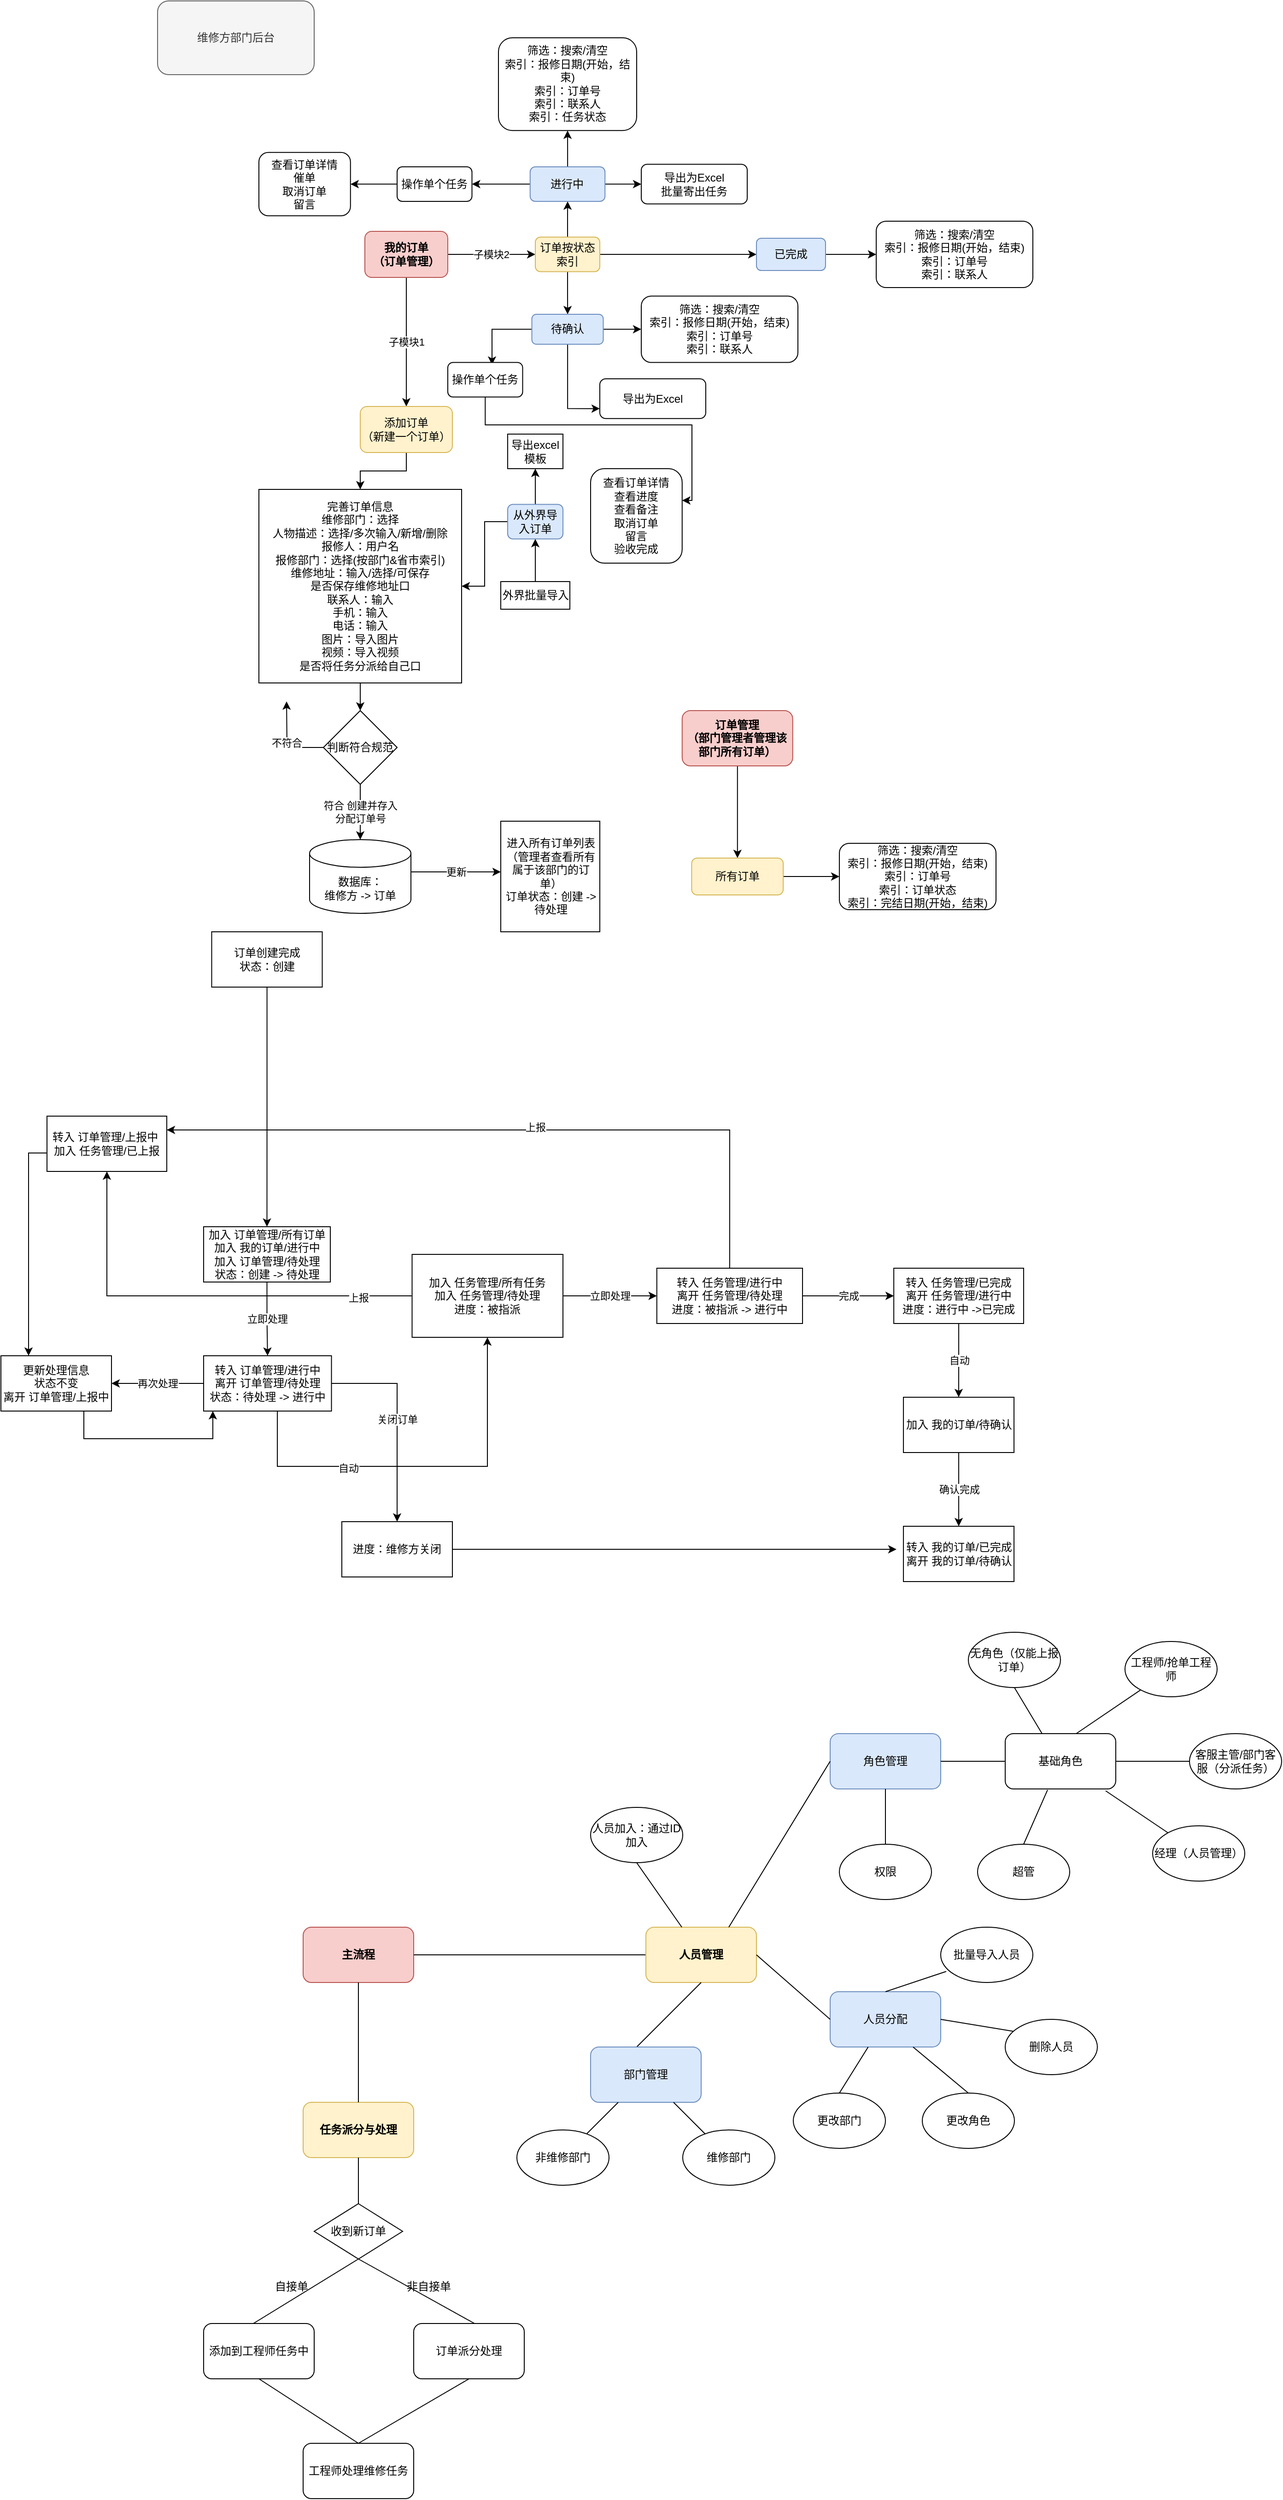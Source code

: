 <mxfile version="16.6.6" type="github">
  <diagram id="54ObcX62j0Vojws78k3j" name="第 1 页">
    <mxGraphModel dx="1673" dy="5573" grid="1" gridSize="10" guides="1" tooltips="1" connect="1" arrows="1" fold="1" page="1" pageScale="1" pageWidth="3300" pageHeight="4681" math="0" shadow="0">
      <root>
        <mxCell id="0" />
        <mxCell id="1" parent="0" />
        <mxCell id="uYWSh7QsJIrCf8qAet62-1" value="子模块1" style="edgeStyle=orthogonalEdgeStyle;rounded=0;orthogonalLoop=1;jettySize=auto;html=1;" edge="1" parent="1" source="uYWSh7QsJIrCf8qAet62-3" target="uYWSh7QsJIrCf8qAet62-5">
          <mxGeometry relative="1" as="geometry" />
        </mxCell>
        <mxCell id="uYWSh7QsJIrCf8qAet62-2" value="子模块2" style="edgeStyle=orthogonalEdgeStyle;rounded=0;orthogonalLoop=1;jettySize=auto;html=1;" edge="1" parent="1" source="uYWSh7QsJIrCf8qAet62-3" target="uYWSh7QsJIrCf8qAet62-26">
          <mxGeometry relative="1" as="geometry" />
        </mxCell>
        <mxCell id="uYWSh7QsJIrCf8qAet62-3" value="&lt;b&gt;我的订单&lt;br&gt;（订单管理）&lt;/b&gt;" style="rounded=1;whiteSpace=wrap;html=1;fillColor=#f8cecc;strokeColor=#b85450;" vertex="1" parent="1">
          <mxGeometry x="925" y="80" width="90" height="50" as="geometry" />
        </mxCell>
        <mxCell id="uYWSh7QsJIrCf8qAet62-4" value="" style="edgeStyle=orthogonalEdgeStyle;rounded=0;orthogonalLoop=1;jettySize=auto;html=1;" edge="1" parent="1" source="uYWSh7QsJIrCf8qAet62-5" target="uYWSh7QsJIrCf8qAet62-7">
          <mxGeometry relative="1" as="geometry" />
        </mxCell>
        <mxCell id="uYWSh7QsJIrCf8qAet62-5" value="添加订单&lt;br&gt;（新建一个订单）" style="rounded=1;whiteSpace=wrap;html=1;fillColor=#fff2cc;strokeColor=#d6b656;" vertex="1" parent="1">
          <mxGeometry x="920" y="270" width="100" height="50" as="geometry" />
        </mxCell>
        <mxCell id="uYWSh7QsJIrCf8qAet62-6" value="" style="edgeStyle=orthogonalEdgeStyle;rounded=0;orthogonalLoop=1;jettySize=auto;html=1;" edge="1" parent="1" source="uYWSh7QsJIrCf8qAet62-7" target="uYWSh7QsJIrCf8qAet62-18">
          <mxGeometry relative="1" as="geometry" />
        </mxCell>
        <mxCell id="uYWSh7QsJIrCf8qAet62-7" value="完善订单信息&lt;br&gt;维修部门：选择&lt;br&gt;人物描述：选择/多次输入/新增/删除&lt;br&gt;报修人：用户名&lt;br&gt;报修部门：选择(按部门&amp;amp;省市索引)&lt;br&gt;维修地址：输入/选择/可保存&lt;br&gt;是否保存维修地址口&lt;br&gt;联系人：输入&lt;br&gt;手机：输入&lt;br&gt;电话：输入&lt;br&gt;图片：导入图片&lt;br&gt;视频：导入视频&lt;br&gt;是否将任务分派给自己口&lt;br&gt;" style="whiteSpace=wrap;html=1;rounded=0;" vertex="1" parent="1">
          <mxGeometry x="810" y="360" width="220" height="210" as="geometry" />
        </mxCell>
        <mxCell id="uYWSh7QsJIrCf8qAet62-8" style="edgeStyle=orthogonalEdgeStyle;rounded=0;orthogonalLoop=1;jettySize=auto;html=1;exitX=0;exitY=0.5;exitDx=0;exitDy=0;entryX=1;entryY=0.5;entryDx=0;entryDy=0;" edge="1" parent="1" source="uYWSh7QsJIrCf8qAet62-10" target="uYWSh7QsJIrCf8qAet62-7">
          <mxGeometry relative="1" as="geometry">
            <mxPoint x="1060" y="383" as="targetPoint" />
          </mxGeometry>
        </mxCell>
        <mxCell id="uYWSh7QsJIrCf8qAet62-9" value="" style="edgeStyle=orthogonalEdgeStyle;rounded=0;orthogonalLoop=1;jettySize=auto;html=1;" edge="1" parent="1" source="uYWSh7QsJIrCf8qAet62-10" target="uYWSh7QsJIrCf8qAet62-11">
          <mxGeometry relative="1" as="geometry" />
        </mxCell>
        <mxCell id="uYWSh7QsJIrCf8qAet62-10" value="从外界导入订单" style="rounded=1;whiteSpace=wrap;html=1;fillColor=#dae8fc;strokeColor=#6c8ebf;" vertex="1" parent="1">
          <mxGeometry x="1080" y="376.25" width="60" height="37.5" as="geometry" />
        </mxCell>
        <mxCell id="uYWSh7QsJIrCf8qAet62-11" value="导出excel模板" style="whiteSpace=wrap;html=1;rounded=0;" vertex="1" parent="1">
          <mxGeometry x="1080" y="300" width="60" height="37.5" as="geometry" />
        </mxCell>
        <mxCell id="uYWSh7QsJIrCf8qAet62-12" style="edgeStyle=orthogonalEdgeStyle;rounded=0;orthogonalLoop=1;jettySize=auto;html=1;entryX=0.5;entryY=1;entryDx=0;entryDy=0;" edge="1" parent="1" source="uYWSh7QsJIrCf8qAet62-13" target="uYWSh7QsJIrCf8qAet62-10">
          <mxGeometry relative="1" as="geometry" />
        </mxCell>
        <mxCell id="uYWSh7QsJIrCf8qAet62-13" value="外界批量导入" style="rounded=0;whiteSpace=wrap;html=1;" vertex="1" parent="1">
          <mxGeometry x="1072.5" y="460" width="75" height="30" as="geometry" />
        </mxCell>
        <mxCell id="uYWSh7QsJIrCf8qAet62-14" value="更新" style="edgeStyle=orthogonalEdgeStyle;rounded=0;orthogonalLoop=1;jettySize=auto;html=1;" edge="1" parent="1" source="uYWSh7QsJIrCf8qAet62-15" target="uYWSh7QsJIrCf8qAet62-20">
          <mxGeometry relative="1" as="geometry">
            <Array as="points">
              <mxPoint x="1000" y="775" />
              <mxPoint x="1000" y="775" />
            </Array>
          </mxGeometry>
        </mxCell>
        <mxCell id="uYWSh7QsJIrCf8qAet62-15" value="数据库：&lt;br&gt;维修方 -&amp;gt; 订单&lt;br&gt;" style="shape=cylinder3;whiteSpace=wrap;html=1;boundedLbl=1;backgroundOutline=1;size=15;rounded=0;" vertex="1" parent="1">
          <mxGeometry x="865" y="740" width="110" height="80" as="geometry" />
        </mxCell>
        <mxCell id="uYWSh7QsJIrCf8qAet62-16" value="不符合" style="edgeStyle=orthogonalEdgeStyle;rounded=0;orthogonalLoop=1;jettySize=auto;html=1;" edge="1" parent="1" source="uYWSh7QsJIrCf8qAet62-18">
          <mxGeometry relative="1" as="geometry">
            <mxPoint x="840" y="590" as="targetPoint" />
          </mxGeometry>
        </mxCell>
        <mxCell id="uYWSh7QsJIrCf8qAet62-17" value="符合 创建并存入&lt;br&gt;分配订单号" style="edgeStyle=orthogonalEdgeStyle;rounded=0;orthogonalLoop=1;jettySize=auto;html=1;" edge="1" parent="1" source="uYWSh7QsJIrCf8qAet62-18" target="uYWSh7QsJIrCf8qAet62-15">
          <mxGeometry relative="1" as="geometry" />
        </mxCell>
        <mxCell id="uYWSh7QsJIrCf8qAet62-18" value="判断符合规范" style="rhombus;whiteSpace=wrap;html=1;rounded=0;" vertex="1" parent="1">
          <mxGeometry x="880" y="600" width="80" height="80" as="geometry" />
        </mxCell>
        <mxCell id="uYWSh7QsJIrCf8qAet62-19" value="维修方部门后台" style="rounded=1;whiteSpace=wrap;html=1;fillColor=#f5f5f5;fontColor=#333333;strokeColor=#666666;" vertex="1" parent="1">
          <mxGeometry x="700" y="-170" width="170" height="80" as="geometry" />
        </mxCell>
        <mxCell id="uYWSh7QsJIrCf8qAet62-20" value="进入所有订单列表&lt;br&gt;（管理者查看所有属于该部门的订单）&lt;br&gt;订单状态：创建 -&amp;gt; 待处理" style="rounded=0;whiteSpace=wrap;html=1;" vertex="1" parent="1">
          <mxGeometry x="1072.5" y="720" width="107.5" height="120" as="geometry" />
        </mxCell>
        <mxCell id="uYWSh7QsJIrCf8qAet62-21" value="" style="edgeStyle=orthogonalEdgeStyle;rounded=0;orthogonalLoop=1;jettySize=auto;html=1;" edge="1" parent="1" source="uYWSh7QsJIrCf8qAet62-22" target="uYWSh7QsJIrCf8qAet62-50">
          <mxGeometry relative="1" as="geometry" />
        </mxCell>
        <mxCell id="uYWSh7QsJIrCf8qAet62-22" value="&lt;b&gt;订单管理&lt;br&gt;（部门管理者管理该部门所有订单）&lt;/b&gt;" style="rounded=1;whiteSpace=wrap;html=1;fillColor=#f8cecc;strokeColor=#b85450;" vertex="1" parent="1">
          <mxGeometry x="1269.38" y="600" width="120" height="60" as="geometry" />
        </mxCell>
        <mxCell id="uYWSh7QsJIrCf8qAet62-23" value="" style="edgeStyle=orthogonalEdgeStyle;rounded=0;orthogonalLoop=1;jettySize=auto;html=1;" edge="1" parent="1" source="uYWSh7QsJIrCf8qAet62-26" target="uYWSh7QsJIrCf8qAet62-28">
          <mxGeometry relative="1" as="geometry" />
        </mxCell>
        <mxCell id="uYWSh7QsJIrCf8qAet62-24" value="" style="edgeStyle=orthogonalEdgeStyle;rounded=0;orthogonalLoop=1;jettySize=auto;html=1;" edge="1" parent="1" source="uYWSh7QsJIrCf8qAet62-26" target="uYWSh7QsJIrCf8qAet62-32">
          <mxGeometry relative="1" as="geometry" />
        </mxCell>
        <mxCell id="uYWSh7QsJIrCf8qAet62-25" value="" style="edgeStyle=orthogonalEdgeStyle;rounded=0;orthogonalLoop=1;jettySize=auto;html=1;" edge="1" parent="1" source="uYWSh7QsJIrCf8qAet62-26" target="uYWSh7QsJIrCf8qAet62-36">
          <mxGeometry relative="1" as="geometry" />
        </mxCell>
        <mxCell id="uYWSh7QsJIrCf8qAet62-26" value="订单按状态&lt;br&gt;索引" style="whiteSpace=wrap;html=1;rounded=1;fillColor=#fff2cc;strokeColor=#d6b656;" vertex="1" parent="1">
          <mxGeometry x="1110" y="86.25" width="70" height="37.5" as="geometry" />
        </mxCell>
        <mxCell id="uYWSh7QsJIrCf8qAet62-27" value="" style="edgeStyle=orthogonalEdgeStyle;rounded=0;orthogonalLoop=1;jettySize=auto;html=1;" edge="1" parent="1" source="uYWSh7QsJIrCf8qAet62-28" target="uYWSh7QsJIrCf8qAet62-47">
          <mxGeometry relative="1" as="geometry" />
        </mxCell>
        <mxCell id="uYWSh7QsJIrCf8qAet62-28" value="已完成" style="whiteSpace=wrap;html=1;rounded=1;fillColor=#dae8fc;strokeColor=#6c8ebf;" vertex="1" parent="1">
          <mxGeometry x="1350" y="87.5" width="75" height="35" as="geometry" />
        </mxCell>
        <mxCell id="uYWSh7QsJIrCf8qAet62-29" value="" style="edgeStyle=orthogonalEdgeStyle;rounded=0;orthogonalLoop=1;jettySize=auto;html=1;" edge="1" parent="1" source="uYWSh7QsJIrCf8qAet62-32">
          <mxGeometry relative="1" as="geometry">
            <mxPoint x="1225" y="186.2" as="targetPoint" />
          </mxGeometry>
        </mxCell>
        <mxCell id="uYWSh7QsJIrCf8qAet62-30" style="edgeStyle=orthogonalEdgeStyle;rounded=0;orthogonalLoop=1;jettySize=auto;html=1;entryX=0;entryY=0.75;entryDx=0;entryDy=0;" edge="1" parent="1" source="uYWSh7QsJIrCf8qAet62-32" target="uYWSh7QsJIrCf8qAet62-43">
          <mxGeometry relative="1" as="geometry" />
        </mxCell>
        <mxCell id="uYWSh7QsJIrCf8qAet62-31" style="edgeStyle=orthogonalEdgeStyle;rounded=0;orthogonalLoop=1;jettySize=auto;html=1;entryX=0.591;entryY=0.067;entryDx=0;entryDy=0;entryPerimeter=0;" edge="1" parent="1" source="uYWSh7QsJIrCf8qAet62-32" target="uYWSh7QsJIrCf8qAet62-45">
          <mxGeometry relative="1" as="geometry" />
        </mxCell>
        <mxCell id="uYWSh7QsJIrCf8qAet62-32" value="待确认" style="whiteSpace=wrap;html=1;rounded=1;fillColor=#dae8fc;strokeColor=#6c8ebf;" vertex="1" parent="1">
          <mxGeometry x="1106.25" y="170" width="77.5" height="32.5" as="geometry" />
        </mxCell>
        <mxCell id="uYWSh7QsJIrCf8qAet62-33" value="" style="edgeStyle=orthogonalEdgeStyle;rounded=0;orthogonalLoop=1;jettySize=auto;html=1;" edge="1" parent="1" source="uYWSh7QsJIrCf8qAet62-36" target="uYWSh7QsJIrCf8qAet62-37">
          <mxGeometry relative="1" as="geometry" />
        </mxCell>
        <mxCell id="uYWSh7QsJIrCf8qAet62-34" value="" style="edgeStyle=orthogonalEdgeStyle;rounded=0;orthogonalLoop=1;jettySize=auto;html=1;" edge="1" parent="1" source="uYWSh7QsJIrCf8qAet62-36" target="uYWSh7QsJIrCf8qAet62-38">
          <mxGeometry relative="1" as="geometry" />
        </mxCell>
        <mxCell id="uYWSh7QsJIrCf8qAet62-35" value="" style="edgeStyle=orthogonalEdgeStyle;rounded=0;orthogonalLoop=1;jettySize=auto;html=1;" edge="1" parent="1" source="uYWSh7QsJIrCf8qAet62-36" target="uYWSh7QsJIrCf8qAet62-40">
          <mxGeometry relative="1" as="geometry" />
        </mxCell>
        <mxCell id="uYWSh7QsJIrCf8qAet62-36" value="进行中" style="whiteSpace=wrap;html=1;rounded=1;fillColor=#dae8fc;strokeColor=#6c8ebf;" vertex="1" parent="1">
          <mxGeometry x="1104.38" y="10" width="81.25" height="37.5" as="geometry" />
        </mxCell>
        <mxCell id="uYWSh7QsJIrCf8qAet62-37" value="筛选：搜索/清空&lt;br&gt;索引：报修日期(开始，结束)&lt;br&gt;索引：订单号&lt;br&gt;索引：联系人&lt;br&gt;索引：任务状态" style="whiteSpace=wrap;html=1;rounded=1;" vertex="1" parent="1">
          <mxGeometry x="1070" y="-130" width="150.01" height="100.63" as="geometry" />
        </mxCell>
        <mxCell id="uYWSh7QsJIrCf8qAet62-38" value="导出为Excel&lt;br&gt;批量寄出任务" style="whiteSpace=wrap;html=1;rounded=1;" vertex="1" parent="1">
          <mxGeometry x="1225" y="7.19" width="115" height="43.12" as="geometry" />
        </mxCell>
        <mxCell id="uYWSh7QsJIrCf8qAet62-39" value="" style="edgeStyle=orthogonalEdgeStyle;rounded=0;orthogonalLoop=1;jettySize=auto;html=1;" edge="1" parent="1" source="uYWSh7QsJIrCf8qAet62-40" target="uYWSh7QsJIrCf8qAet62-41">
          <mxGeometry relative="1" as="geometry" />
        </mxCell>
        <mxCell id="uYWSh7QsJIrCf8qAet62-40" value="操作单个任务" style="whiteSpace=wrap;html=1;rounded=1;" vertex="1" parent="1">
          <mxGeometry x="960" y="10" width="81.25" height="37.5" as="geometry" />
        </mxCell>
        <mxCell id="uYWSh7QsJIrCf8qAet62-41" value="查看订单详情&lt;br&gt;催单&lt;br&gt;取消订单&lt;br&gt;留言" style="whiteSpace=wrap;html=1;rounded=1;" vertex="1" parent="1">
          <mxGeometry x="810" y="-5.62" width="99.38" height="68.75" as="geometry" />
        </mxCell>
        <mxCell id="uYWSh7QsJIrCf8qAet62-42" value="筛选：搜索/清空&lt;br&gt;索引：报修日期(开始，结束)&lt;br&gt;索引：订单号&lt;br&gt;索引：联系人" style="whiteSpace=wrap;html=1;rounded=1;" vertex="1" parent="1">
          <mxGeometry x="1225" y="150.24" width="170.01" height="72.03" as="geometry" />
        </mxCell>
        <mxCell id="uYWSh7QsJIrCf8qAet62-43" value="导出为Excel&lt;br&gt;" style="whiteSpace=wrap;html=1;rounded=1;" vertex="1" parent="1">
          <mxGeometry x="1180" y="240" width="115" height="43.12" as="geometry" />
        </mxCell>
        <mxCell id="uYWSh7QsJIrCf8qAet62-44" value="" style="edgeStyle=orthogonalEdgeStyle;rounded=0;orthogonalLoop=1;jettySize=auto;html=1;" edge="1" parent="1" source="uYWSh7QsJIrCf8qAet62-45" target="uYWSh7QsJIrCf8qAet62-46">
          <mxGeometry relative="1" as="geometry">
            <Array as="points">
              <mxPoint x="1056" y="290" />
              <mxPoint x="1280" y="290" />
              <mxPoint x="1280" y="372" />
            </Array>
          </mxGeometry>
        </mxCell>
        <mxCell id="uYWSh7QsJIrCf8qAet62-45" value="操作单个任务" style="whiteSpace=wrap;html=1;rounded=1;" vertex="1" parent="1">
          <mxGeometry x="1015" y="222.27" width="81.25" height="37.5" as="geometry" />
        </mxCell>
        <mxCell id="uYWSh7QsJIrCf8qAet62-46" value="查看订单详情&lt;br&gt;查看进度&lt;br&gt;查看备注&lt;br&gt;取消订单&lt;br&gt;留言&lt;br&gt;验收完成" style="whiteSpace=wrap;html=1;rounded=1;" vertex="1" parent="1">
          <mxGeometry x="1170" y="337.5" width="99.38" height="102.5" as="geometry" />
        </mxCell>
        <mxCell id="uYWSh7QsJIrCf8qAet62-47" value="筛选：搜索/清空&lt;br&gt;索引：报修日期(开始，结束)&lt;br&gt;索引：订单号&lt;br&gt;索引：联系人" style="whiteSpace=wrap;html=1;rounded=1;" vertex="1" parent="1">
          <mxGeometry x="1480" y="68.98" width="170.01" height="72.03" as="geometry" />
        </mxCell>
        <mxCell id="uYWSh7QsJIrCf8qAet62-48" value="筛选：搜索/清空&lt;br&gt;索引：报修日期(开始，结束)&lt;br&gt;索引：订单号&lt;br&gt;索引：订单状态&lt;br&gt;索引：完结日期(开始，结束)" style="whiteSpace=wrap;html=1;rounded=1;" vertex="1" parent="1">
          <mxGeometry x="1440" y="743.99" width="170.01" height="72.03" as="geometry" />
        </mxCell>
        <mxCell id="uYWSh7QsJIrCf8qAet62-49" value="" style="edgeStyle=orthogonalEdgeStyle;rounded=0;orthogonalLoop=1;jettySize=auto;html=1;" edge="1" parent="1" source="uYWSh7QsJIrCf8qAet62-50" target="uYWSh7QsJIrCf8qAet62-48">
          <mxGeometry relative="1" as="geometry" />
        </mxCell>
        <mxCell id="uYWSh7QsJIrCf8qAet62-50" value="所有订单" style="whiteSpace=wrap;html=1;fillColor=#fff2cc;strokeColor=#d6b656;rounded=1;" vertex="1" parent="1">
          <mxGeometry x="1279.69" y="760" width="99.38" height="40" as="geometry" />
        </mxCell>
        <mxCell id="uYWSh7QsJIrCf8qAet62-51" value="" style="edgeStyle=orthogonalEdgeStyle;rounded=0;orthogonalLoop=1;jettySize=auto;html=1;" edge="1" parent="1" source="uYWSh7QsJIrCf8qAet62-52" target="uYWSh7QsJIrCf8qAet62-54">
          <mxGeometry relative="1" as="geometry" />
        </mxCell>
        <mxCell id="uYWSh7QsJIrCf8qAet62-52" value="订单创建完成&lt;br&gt;状态：创建" style="rounded=0;whiteSpace=wrap;html=1;" vertex="1" parent="1">
          <mxGeometry x="758.75" y="840" width="120" height="60" as="geometry" />
        </mxCell>
        <mxCell id="uYWSh7QsJIrCf8qAet62-53" value="立即处理" style="edgeStyle=orthogonalEdgeStyle;rounded=0;orthogonalLoop=1;jettySize=auto;html=1;" edge="1" parent="1" source="uYWSh7QsJIrCf8qAet62-54" target="uYWSh7QsJIrCf8qAet62-59">
          <mxGeometry relative="1" as="geometry" />
        </mxCell>
        <mxCell id="uYWSh7QsJIrCf8qAet62-54" value="加入 订单管理/所有订单&lt;br&gt;加入 我的订单/进行中&lt;br&gt;加入 订单管理/待处理&lt;br&gt;状态：创建 -&amp;gt; 待处理" style="whiteSpace=wrap;html=1;rounded=0;" vertex="1" parent="1">
          <mxGeometry x="750" y="1160" width="137.5" height="60" as="geometry" />
        </mxCell>
        <mxCell id="uYWSh7QsJIrCf8qAet62-55" value="再次处理" style="edgeStyle=orthogonalEdgeStyle;rounded=0;orthogonalLoop=1;jettySize=auto;html=1;" edge="1" parent="1" source="uYWSh7QsJIrCf8qAet62-59" target="uYWSh7QsJIrCf8qAet62-61">
          <mxGeometry relative="1" as="geometry" />
        </mxCell>
        <mxCell id="uYWSh7QsJIrCf8qAet62-56" value="关闭订单" style="edgeStyle=orthogonalEdgeStyle;rounded=0;orthogonalLoop=1;jettySize=auto;html=1;" edge="1" parent="1" source="uYWSh7QsJIrCf8qAet62-59" target="uYWSh7QsJIrCf8qAet62-63">
          <mxGeometry relative="1" as="geometry">
            <Array as="points">
              <mxPoint x="950" y="1330" />
              <mxPoint x="950" y="1330" />
            </Array>
          </mxGeometry>
        </mxCell>
        <mxCell id="uYWSh7QsJIrCf8qAet62-57" value="" style="edgeStyle=orthogonalEdgeStyle;rounded=0;orthogonalLoop=1;jettySize=auto;html=1;exitX=0.562;exitY=0.983;exitDx=0;exitDy=0;exitPerimeter=0;" edge="1" parent="1" source="uYWSh7QsJIrCf8qAet62-59" target="uYWSh7QsJIrCf8qAet62-67">
          <mxGeometry relative="1" as="geometry">
            <mxPoint x="830" y="1370" as="sourcePoint" />
            <Array as="points">
              <mxPoint x="830" y="1359" />
              <mxPoint x="830" y="1420" />
              <mxPoint x="1058" y="1420" />
            </Array>
          </mxGeometry>
        </mxCell>
        <mxCell id="uYWSh7QsJIrCf8qAet62-58" value="自动" style="edgeLabel;html=1;align=center;verticalAlign=middle;resizable=0;points=[];" vertex="1" connectable="0" parent="uYWSh7QsJIrCf8qAet62-57">
          <mxGeometry x="-0.35" y="-2" relative="1" as="geometry">
            <mxPoint as="offset" />
          </mxGeometry>
        </mxCell>
        <mxCell id="uYWSh7QsJIrCf8qAet62-59" value="转入 订单管理/进行中&lt;br&gt;离开 订单管理/待处理&lt;br&gt;状态：待处理 -&amp;gt; 进行中" style="whiteSpace=wrap;html=1;rounded=0;" vertex="1" parent="1">
          <mxGeometry x="750" y="1300" width="138.75" height="60" as="geometry" />
        </mxCell>
        <mxCell id="uYWSh7QsJIrCf8qAet62-60" style="edgeStyle=orthogonalEdgeStyle;rounded=0;orthogonalLoop=1;jettySize=auto;html=1;entryX=0.072;entryY=1;entryDx=0;entryDy=0;entryPerimeter=0;" edge="1" parent="1" source="uYWSh7QsJIrCf8qAet62-61" target="uYWSh7QsJIrCf8qAet62-59">
          <mxGeometry relative="1" as="geometry">
            <mxPoint x="760" y="1430" as="targetPoint" />
            <Array as="points">
              <mxPoint x="620" y="1390" />
              <mxPoint x="760" y="1390" />
            </Array>
          </mxGeometry>
        </mxCell>
        <mxCell id="uYWSh7QsJIrCf8qAet62-61" value="更新处理信息&lt;br&gt;状态不变&lt;br&gt;离开 订单管理/上报中" style="rounded=0;whiteSpace=wrap;html=1;" vertex="1" parent="1">
          <mxGeometry x="530" y="1300" width="120" height="60" as="geometry" />
        </mxCell>
        <mxCell id="uYWSh7QsJIrCf8qAet62-62" style="edgeStyle=orthogonalEdgeStyle;rounded=0;orthogonalLoop=1;jettySize=auto;html=1;entryX=-0.063;entryY=0.417;entryDx=0;entryDy=0;entryPerimeter=0;" edge="1" parent="1" source="uYWSh7QsJIrCf8qAet62-63" target="uYWSh7QsJIrCf8qAet62-78">
          <mxGeometry relative="1" as="geometry">
            <mxPoint x="1480" y="1510" as="targetPoint" />
          </mxGeometry>
        </mxCell>
        <mxCell id="uYWSh7QsJIrCf8qAet62-63" value="进度：维修方关闭" style="whiteSpace=wrap;html=1;rounded=0;" vertex="1" parent="1">
          <mxGeometry x="899.995" y="1480" width="120" height="60" as="geometry" />
        </mxCell>
        <mxCell id="uYWSh7QsJIrCf8qAet62-64" value="立即处理" style="edgeStyle=orthogonalEdgeStyle;rounded=0;orthogonalLoop=1;jettySize=auto;html=1;" edge="1" parent="1" source="uYWSh7QsJIrCf8qAet62-67" target="uYWSh7QsJIrCf8qAet62-71">
          <mxGeometry relative="1" as="geometry" />
        </mxCell>
        <mxCell id="uYWSh7QsJIrCf8qAet62-65" value="" style="edgeStyle=orthogonalEdgeStyle;rounded=0;orthogonalLoop=1;jettySize=auto;html=1;" edge="1" parent="1" source="uYWSh7QsJIrCf8qAet62-67" target="uYWSh7QsJIrCf8qAet62-75">
          <mxGeometry relative="1" as="geometry" />
        </mxCell>
        <mxCell id="uYWSh7QsJIrCf8qAet62-66" value="上报" style="edgeLabel;html=1;align=center;verticalAlign=middle;resizable=0;points=[];" vertex="1" connectable="0" parent="uYWSh7QsJIrCf8qAet62-65">
          <mxGeometry x="-0.747" y="2" relative="1" as="geometry">
            <mxPoint as="offset" />
          </mxGeometry>
        </mxCell>
        <mxCell id="uYWSh7QsJIrCf8qAet62-67" value="加入 任务管理/所有任务&lt;br&gt;加入 任务管理/待处理&lt;br&gt;进度：被指派" style="whiteSpace=wrap;html=1;rounded=0;" vertex="1" parent="1">
          <mxGeometry x="976.25" y="1190" width="163.75" height="90" as="geometry" />
        </mxCell>
        <mxCell id="uYWSh7QsJIrCf8qAet62-68" value="完成" style="edgeStyle=orthogonalEdgeStyle;rounded=0;orthogonalLoop=1;jettySize=auto;html=1;" edge="1" parent="1" source="uYWSh7QsJIrCf8qAet62-71" target="uYWSh7QsJIrCf8qAet62-73">
          <mxGeometry relative="1" as="geometry" />
        </mxCell>
        <mxCell id="uYWSh7QsJIrCf8qAet62-69" style="edgeStyle=orthogonalEdgeStyle;rounded=0;orthogonalLoop=1;jettySize=auto;html=1;entryX=1;entryY=0.25;entryDx=0;entryDy=0;" edge="1" parent="1" source="uYWSh7QsJIrCf8qAet62-71" target="uYWSh7QsJIrCf8qAet62-75">
          <mxGeometry relative="1" as="geometry">
            <mxPoint x="1320.945" y="900" as="targetPoint" />
            <Array as="points">
              <mxPoint x="1321" y="1055" />
            </Array>
          </mxGeometry>
        </mxCell>
        <mxCell id="uYWSh7QsJIrCf8qAet62-70" value="上报" style="edgeLabel;html=1;align=center;verticalAlign=middle;resizable=0;points=[];" vertex="1" connectable="0" parent="uYWSh7QsJIrCf8qAet62-69">
          <mxGeometry x="-0.051" y="-3" relative="1" as="geometry">
            <mxPoint as="offset" />
          </mxGeometry>
        </mxCell>
        <mxCell id="uYWSh7QsJIrCf8qAet62-71" value="转入 任务管理/进行中&lt;br&gt;离开 任务管理/待处理&lt;br&gt;进度：被指派 -&amp;gt; 进行中" style="whiteSpace=wrap;html=1;rounded=0;" vertex="1" parent="1">
          <mxGeometry x="1241.88" y="1205" width="158.13" height="60" as="geometry" />
        </mxCell>
        <mxCell id="uYWSh7QsJIrCf8qAet62-72" value="自动" style="edgeStyle=orthogonalEdgeStyle;rounded=0;orthogonalLoop=1;jettySize=auto;html=1;" edge="1" parent="1" source="uYWSh7QsJIrCf8qAet62-73" target="uYWSh7QsJIrCf8qAet62-77">
          <mxGeometry relative="1" as="geometry" />
        </mxCell>
        <mxCell id="uYWSh7QsJIrCf8qAet62-73" value="转入 任务管理/已完成&lt;br&gt;离开 任务管理/进行中&lt;br&gt;进度：进行中 -&amp;gt;已完成" style="whiteSpace=wrap;html=1;rounded=0;" vertex="1" parent="1">
          <mxGeometry x="1499.08" y="1205" width="140.92" height="60" as="geometry" />
        </mxCell>
        <mxCell id="uYWSh7QsJIrCf8qAet62-74" style="edgeStyle=orthogonalEdgeStyle;rounded=0;orthogonalLoop=1;jettySize=auto;html=1;entryX=0.25;entryY=0;entryDx=0;entryDy=0;" edge="1" parent="1" source="uYWSh7QsJIrCf8qAet62-75" target="uYWSh7QsJIrCf8qAet62-61">
          <mxGeometry relative="1" as="geometry">
            <mxPoint x="560" y="1280" as="targetPoint" />
            <Array as="points">
              <mxPoint x="560" y="1080" />
            </Array>
          </mxGeometry>
        </mxCell>
        <mxCell id="uYWSh7QsJIrCf8qAet62-75" value="转入 订单管理/上报中&amp;nbsp;&lt;br&gt;加入 任务管理/已上报" style="whiteSpace=wrap;html=1;rounded=0;" vertex="1" parent="1">
          <mxGeometry x="580" y="1040" width="130.01" height="60" as="geometry" />
        </mxCell>
        <mxCell id="uYWSh7QsJIrCf8qAet62-76" value="确认完成" style="edgeStyle=orthogonalEdgeStyle;rounded=0;orthogonalLoop=1;jettySize=auto;html=1;" edge="1" parent="1" source="uYWSh7QsJIrCf8qAet62-77" target="uYWSh7QsJIrCf8qAet62-78">
          <mxGeometry relative="1" as="geometry" />
        </mxCell>
        <mxCell id="uYWSh7QsJIrCf8qAet62-77" value="加入 我的订单/待确认" style="whiteSpace=wrap;html=1;rounded=0;" vertex="1" parent="1">
          <mxGeometry x="1509.54" y="1345" width="120" height="60" as="geometry" />
        </mxCell>
        <mxCell id="uYWSh7QsJIrCf8qAet62-78" value="转入 我的订单/已完成&lt;br&gt;离开 我的订单/待确认" style="whiteSpace=wrap;html=1;rounded=0;" vertex="1" parent="1">
          <mxGeometry x="1509.54" y="1485" width="120" height="60" as="geometry" />
        </mxCell>
        <mxCell id="uYWSh7QsJIrCf8qAet62-79" value="任务派分与处理" style="rounded=1;whiteSpace=wrap;html=1;fillColor=#fff2cc;strokeColor=#d6b656;fontStyle=1" vertex="1" parent="1">
          <mxGeometry x="858" y="2110" width="120" height="60" as="geometry" />
        </mxCell>
        <mxCell id="uYWSh7QsJIrCf8qAet62-80" value="" style="endArrow=none;html=1;rounded=0;entryX=0.5;entryY=1;entryDx=0;entryDy=0;" edge="1" parent="1" target="uYWSh7QsJIrCf8qAet62-79">
          <mxGeometry width="50" height="50" relative="1" as="geometry">
            <mxPoint x="918" y="2230" as="sourcePoint" />
            <mxPoint x="943" y="2180" as="targetPoint" />
          </mxGeometry>
        </mxCell>
        <mxCell id="uYWSh7QsJIrCf8qAet62-81" value="收到新订单" style="rhombus;whiteSpace=wrap;html=1;" vertex="1" parent="1">
          <mxGeometry x="870" y="2220" width="96" height="60" as="geometry" />
        </mxCell>
        <mxCell id="uYWSh7QsJIrCf8qAet62-82" value="" style="endArrow=none;html=1;rounded=0;" edge="1" parent="1">
          <mxGeometry width="50" height="50" relative="1" as="geometry">
            <mxPoint x="804.0" y="2350" as="sourcePoint" />
            <mxPoint x="918" y="2280" as="targetPoint" />
          </mxGeometry>
        </mxCell>
        <mxCell id="uYWSh7QsJIrCf8qAet62-83" value="自接单" style="text;html=1;resizable=0;autosize=1;align=center;verticalAlign=middle;points=[];fillColor=none;strokeColor=none;rounded=0;" vertex="1" parent="1">
          <mxGeometry x="820" y="2300" width="50" height="20" as="geometry" />
        </mxCell>
        <mxCell id="uYWSh7QsJIrCf8qAet62-84" value="" style="endArrow=none;html=1;rounded=0;" edge="1" parent="1">
          <mxGeometry width="50" height="50" relative="1" as="geometry">
            <mxPoint x="1044.0" y="2350" as="sourcePoint" />
            <mxPoint x="918" y="2280" as="targetPoint" />
          </mxGeometry>
        </mxCell>
        <mxCell id="uYWSh7QsJIrCf8qAet62-85" value="非自接单" style="text;html=1;resizable=0;autosize=1;align=center;verticalAlign=middle;points=[];fillColor=none;strokeColor=none;rounded=0;" vertex="1" parent="1">
          <mxGeometry x="964" y="2300" width="60" height="20" as="geometry" />
        </mxCell>
        <mxCell id="uYWSh7QsJIrCf8qAet62-86" value="订单派分处理" style="rounded=1;whiteSpace=wrap;html=1;" vertex="1" parent="1">
          <mxGeometry x="978" y="2350" width="120" height="60" as="geometry" />
        </mxCell>
        <mxCell id="uYWSh7QsJIrCf8qAet62-87" value="添加到工程师任务中" style="rounded=1;whiteSpace=wrap;html=1;" vertex="1" parent="1">
          <mxGeometry x="750" y="2350" width="120" height="60" as="geometry" />
        </mxCell>
        <mxCell id="uYWSh7QsJIrCf8qAet62-88" value="" style="endArrow=none;html=1;rounded=0;entryX=0.5;entryY=1;entryDx=0;entryDy=0;exitX=0.5;exitY=0;exitDx=0;exitDy=0;" edge="1" parent="1" source="uYWSh7QsJIrCf8qAet62-90" target="uYWSh7QsJIrCf8qAet62-87">
          <mxGeometry width="50" height="50" relative="1" as="geometry">
            <mxPoint x="920" y="2510" as="sourcePoint" />
            <mxPoint x="858" y="2470" as="targetPoint" />
          </mxGeometry>
        </mxCell>
        <mxCell id="uYWSh7QsJIrCf8qAet62-89" value="" style="endArrow=none;html=1;rounded=0;entryX=0.5;entryY=1;entryDx=0;entryDy=0;exitX=0.5;exitY=0;exitDx=0;exitDy=0;" edge="1" parent="1" source="uYWSh7QsJIrCf8qAet62-90" target="uYWSh7QsJIrCf8qAet62-86">
          <mxGeometry width="50" height="50" relative="1" as="geometry">
            <mxPoint x="920" y="2510" as="sourcePoint" />
            <mxPoint x="1070" y="2370" as="targetPoint" />
          </mxGeometry>
        </mxCell>
        <mxCell id="uYWSh7QsJIrCf8qAet62-90" value="工程师处理维修任务" style="rounded=1;whiteSpace=wrap;html=1;" vertex="1" parent="1">
          <mxGeometry x="858" y="2480" width="120" height="60" as="geometry" />
        </mxCell>
        <mxCell id="uYWSh7QsJIrCf8qAet62-91" value="主流程" style="rounded=1;whiteSpace=wrap;html=1;fillColor=#f8cecc;strokeColor=#b85450;fontStyle=1" vertex="1" parent="1">
          <mxGeometry x="858" y="1920" width="120" height="60" as="geometry" />
        </mxCell>
        <mxCell id="uYWSh7QsJIrCf8qAet62-92" value="" style="endArrow=none;html=1;rounded=0;exitX=0.5;exitY=0;exitDx=0;exitDy=0;entryX=0.5;entryY=1;entryDx=0;entryDy=0;" edge="1" parent="1" source="uYWSh7QsJIrCf8qAet62-79" target="uYWSh7QsJIrCf8qAet62-91">
          <mxGeometry width="50" height="50" relative="1" as="geometry">
            <mxPoint x="1020" y="2010" as="sourcePoint" />
            <mxPoint x="1070" y="1960" as="targetPoint" />
          </mxGeometry>
        </mxCell>
        <mxCell id="uYWSh7QsJIrCf8qAet62-93" value="人员分配" style="rounded=1;whiteSpace=wrap;html=1;fillColor=#dae8fc;strokeColor=#6c8ebf;" vertex="1" parent="1">
          <mxGeometry x="1430" y="1990" width="120" height="60" as="geometry" />
        </mxCell>
        <mxCell id="uYWSh7QsJIrCf8qAet62-94" value="角色管理" style="rounded=1;whiteSpace=wrap;html=1;fillColor=#dae8fc;strokeColor=#6c8ebf;" vertex="1" parent="1">
          <mxGeometry x="1430" y="1710" width="120" height="60" as="geometry" />
        </mxCell>
        <mxCell id="uYWSh7QsJIrCf8qAet62-95" value="" style="endArrow=none;html=1;rounded=0;entryX=1;entryY=0.5;entryDx=0;entryDy=0;" edge="1" parent="1" target="uYWSh7QsJIrCf8qAet62-94">
          <mxGeometry width="50" height="50" relative="1" as="geometry">
            <mxPoint x="1620" y="1740" as="sourcePoint" />
            <mxPoint x="1560" y="1660" as="targetPoint" />
          </mxGeometry>
        </mxCell>
        <mxCell id="uYWSh7QsJIrCf8qAet62-96" value="" style="endArrow=none;html=1;rounded=0;entryX=0.5;entryY=1;entryDx=0;entryDy=0;" edge="1" parent="1" target="uYWSh7QsJIrCf8qAet62-94">
          <mxGeometry width="50" height="50" relative="1" as="geometry">
            <mxPoint x="1490" y="1830" as="sourcePoint" />
            <mxPoint x="1500" y="1780" as="targetPoint" />
          </mxGeometry>
        </mxCell>
        <mxCell id="uYWSh7QsJIrCf8qAet62-97" value="权限" style="ellipse;whiteSpace=wrap;html=1;" vertex="1" parent="1">
          <mxGeometry x="1440" y="1830" width="100" height="60" as="geometry" />
        </mxCell>
        <mxCell id="uYWSh7QsJIrCf8qAet62-98" value="基础角色" style="rounded=1;whiteSpace=wrap;html=1;" vertex="1" parent="1">
          <mxGeometry x="1620" y="1710" width="120" height="60" as="geometry" />
        </mxCell>
        <mxCell id="uYWSh7QsJIrCf8qAet62-99" value="" style="endArrow=none;html=1;rounded=0;" edge="1" parent="1">
          <mxGeometry width="50" height="50" relative="1" as="geometry">
            <mxPoint x="1630" y="1660" as="sourcePoint" />
            <mxPoint x="1660" y="1710" as="targetPoint" />
          </mxGeometry>
        </mxCell>
        <mxCell id="uYWSh7QsJIrCf8qAet62-100" value="无角色（仅能上报订单）" style="ellipse;whiteSpace=wrap;html=1;" vertex="1" parent="1">
          <mxGeometry x="1580" y="1600" width="100" height="60" as="geometry" />
        </mxCell>
        <mxCell id="uYWSh7QsJIrCf8qAet62-101" value="经理（人员管理）" style="ellipse;whiteSpace=wrap;html=1;" vertex="1" parent="1">
          <mxGeometry x="1780" y="1810" width="100" height="60" as="geometry" />
        </mxCell>
        <mxCell id="uYWSh7QsJIrCf8qAet62-102" value="客服主管/部门客服（分派任务）" style="ellipse;whiteSpace=wrap;html=1;" vertex="1" parent="1">
          <mxGeometry x="1820" y="1710" width="100" height="60" as="geometry" />
        </mxCell>
        <mxCell id="uYWSh7QsJIrCf8qAet62-103" value="工程师/抢单工程师" style="ellipse;whiteSpace=wrap;html=1;" vertex="1" parent="1">
          <mxGeometry x="1750" y="1610" width="100" height="60" as="geometry" />
        </mxCell>
        <mxCell id="uYWSh7QsJIrCf8qAet62-104" value="超管" style="ellipse;whiteSpace=wrap;html=1;" vertex="1" parent="1">
          <mxGeometry x="1590" y="1830" width="100" height="60" as="geometry" />
        </mxCell>
        <mxCell id="uYWSh7QsJIrCf8qAet62-105" value="" style="endArrow=none;html=1;rounded=0;entryX=0.383;entryY=1.017;entryDx=0;entryDy=0;entryPerimeter=0;exitX=0.5;exitY=0;exitDx=0;exitDy=0;" edge="1" parent="1" source="uYWSh7QsJIrCf8qAet62-104" target="uYWSh7QsJIrCf8qAet62-98">
          <mxGeometry width="50" height="50" relative="1" as="geometry">
            <mxPoint x="1500" y="1850" as="sourcePoint" />
            <mxPoint x="1550" y="1800" as="targetPoint" />
          </mxGeometry>
        </mxCell>
        <mxCell id="uYWSh7QsJIrCf8qAet62-106" value="" style="endArrow=none;html=1;rounded=0;exitX=0.642;exitY=0;exitDx=0;exitDy=0;exitPerimeter=0;" edge="1" parent="1" source="uYWSh7QsJIrCf8qAet62-98" target="uYWSh7QsJIrCf8qAet62-103">
          <mxGeometry width="50" height="50" relative="1" as="geometry">
            <mxPoint x="1500" y="1850" as="sourcePoint" />
            <mxPoint x="1550" y="1800" as="targetPoint" />
          </mxGeometry>
        </mxCell>
        <mxCell id="uYWSh7QsJIrCf8qAet62-107" value="" style="endArrow=none;html=1;rounded=0;entryX=0;entryY=0.5;entryDx=0;entryDy=0;exitX=1;exitY=0.5;exitDx=0;exitDy=0;" edge="1" parent="1" source="uYWSh7QsJIrCf8qAet62-98" target="uYWSh7QsJIrCf8qAet62-102">
          <mxGeometry width="50" height="50" relative="1" as="geometry">
            <mxPoint x="1500" y="1850" as="sourcePoint" />
            <mxPoint x="1550" y="1800" as="targetPoint" />
          </mxGeometry>
        </mxCell>
        <mxCell id="uYWSh7QsJIrCf8qAet62-108" value="" style="endArrow=none;html=1;rounded=0;exitX=0.908;exitY=1.033;exitDx=0;exitDy=0;exitPerimeter=0;" edge="1" parent="1" source="uYWSh7QsJIrCf8qAet62-98" target="uYWSh7QsJIrCf8qAet62-101">
          <mxGeometry width="50" height="50" relative="1" as="geometry">
            <mxPoint x="1500" y="1850" as="sourcePoint" />
            <mxPoint x="1550" y="1800" as="targetPoint" />
          </mxGeometry>
        </mxCell>
        <mxCell id="uYWSh7QsJIrCf8qAet62-109" value="" style="endArrow=none;html=1;rounded=0;exitX=1;exitY=0.5;exitDx=0;exitDy=0;" edge="1" parent="1" source="uYWSh7QsJIrCf8qAet62-91" target="uYWSh7QsJIrCf8qAet62-110">
          <mxGeometry width="50" height="50" relative="1" as="geometry">
            <mxPoint x="1030" y="1960" as="sourcePoint" />
            <mxPoint x="1080" y="1950" as="targetPoint" />
          </mxGeometry>
        </mxCell>
        <mxCell id="uYWSh7QsJIrCf8qAet62-110" value="人员管理" style="rounded=1;whiteSpace=wrap;html=1;fillColor=#fff2cc;strokeColor=#d6b656;fontStyle=1" vertex="1" parent="1">
          <mxGeometry x="1230" y="1920" width="120" height="60" as="geometry" />
        </mxCell>
        <mxCell id="uYWSh7QsJIrCf8qAet62-111" value="人员加入：通过ID加入" style="ellipse;whiteSpace=wrap;html=1;" vertex="1" parent="1">
          <mxGeometry x="1170" y="1790" width="100" height="60" as="geometry" />
        </mxCell>
        <mxCell id="uYWSh7QsJIrCf8qAet62-112" value="" style="endArrow=none;html=1;rounded=0;entryX=0.5;entryY=1;entryDx=0;entryDy=0;" edge="1" parent="1" source="uYWSh7QsJIrCf8qAet62-110" target="uYWSh7QsJIrCf8qAet62-111">
          <mxGeometry width="50" height="50" relative="1" as="geometry">
            <mxPoint x="1480" y="2080" as="sourcePoint" />
            <mxPoint x="1530" y="2030" as="targetPoint" />
          </mxGeometry>
        </mxCell>
        <mxCell id="uYWSh7QsJIrCf8qAet62-113" value="" style="endArrow=none;html=1;rounded=0;entryX=0;entryY=0.5;entryDx=0;entryDy=0;exitX=0.75;exitY=0;exitDx=0;exitDy=0;" edge="1" parent="1" source="uYWSh7QsJIrCf8qAet62-110" target="uYWSh7QsJIrCf8qAet62-94">
          <mxGeometry width="50" height="50" relative="1" as="geometry">
            <mxPoint x="1530" y="1980" as="sourcePoint" />
            <mxPoint x="1580" y="1930" as="targetPoint" />
          </mxGeometry>
        </mxCell>
        <mxCell id="uYWSh7QsJIrCf8qAet62-114" value="" style="endArrow=none;html=1;rounded=0;exitX=1;exitY=0.5;exitDx=0;exitDy=0;entryX=0;entryY=0.5;entryDx=0;entryDy=0;" edge="1" parent="1" source="uYWSh7QsJIrCf8qAet62-110" target="uYWSh7QsJIrCf8qAet62-93">
          <mxGeometry width="50" height="50" relative="1" as="geometry">
            <mxPoint x="1570" y="1980" as="sourcePoint" />
            <mxPoint x="1620" y="1930" as="targetPoint" />
          </mxGeometry>
        </mxCell>
        <mxCell id="uYWSh7QsJIrCf8qAet62-115" value="批量导入人员" style="ellipse;whiteSpace=wrap;html=1;" vertex="1" parent="1">
          <mxGeometry x="1550" y="1920" width="100" height="60" as="geometry" />
        </mxCell>
        <mxCell id="uYWSh7QsJIrCf8qAet62-116" value="删除人员" style="ellipse;whiteSpace=wrap;html=1;" vertex="1" parent="1">
          <mxGeometry x="1620" y="2020" width="100" height="60" as="geometry" />
        </mxCell>
        <mxCell id="uYWSh7QsJIrCf8qAet62-117" value="更改角色" style="ellipse;whiteSpace=wrap;html=1;" vertex="1" parent="1">
          <mxGeometry x="1530" y="2100" width="100" height="60" as="geometry" />
        </mxCell>
        <mxCell id="uYWSh7QsJIrCf8qAet62-118" value="更改部门" style="ellipse;whiteSpace=wrap;html=1;" vertex="1" parent="1">
          <mxGeometry x="1390" y="2100" width="100" height="60" as="geometry" />
        </mxCell>
        <mxCell id="uYWSh7QsJIrCf8qAet62-119" value="" style="endArrow=none;html=1;rounded=0;entryX=0.06;entryY=0.8;entryDx=0;entryDy=0;entryPerimeter=0;exitX=0.5;exitY=0;exitDx=0;exitDy=0;" edge="1" parent="1" source="uYWSh7QsJIrCf8qAet62-93" target="uYWSh7QsJIrCf8qAet62-115">
          <mxGeometry width="50" height="50" relative="1" as="geometry">
            <mxPoint x="1370" y="2030" as="sourcePoint" />
            <mxPoint x="1420" y="1980" as="targetPoint" />
          </mxGeometry>
        </mxCell>
        <mxCell id="uYWSh7QsJIrCf8qAet62-120" value="" style="endArrow=none;html=1;rounded=0;entryX=0.09;entryY=0.217;entryDx=0;entryDy=0;entryPerimeter=0;exitX=1;exitY=0.5;exitDx=0;exitDy=0;" edge="1" parent="1" source="uYWSh7QsJIrCf8qAet62-93" target="uYWSh7QsJIrCf8qAet62-116">
          <mxGeometry width="50" height="50" relative="1" as="geometry">
            <mxPoint x="1370" y="2030" as="sourcePoint" />
            <mxPoint x="1420" y="1980" as="targetPoint" />
          </mxGeometry>
        </mxCell>
        <mxCell id="uYWSh7QsJIrCf8qAet62-121" value="" style="endArrow=none;html=1;rounded=0;exitX=0.5;exitY=0;exitDx=0;exitDy=0;entryX=0.75;entryY=1;entryDx=0;entryDy=0;" edge="1" parent="1" source="uYWSh7QsJIrCf8qAet62-117" target="uYWSh7QsJIrCf8qAet62-93">
          <mxGeometry width="50" height="50" relative="1" as="geometry">
            <mxPoint x="1370" y="2030" as="sourcePoint" />
            <mxPoint x="1420" y="1980" as="targetPoint" />
          </mxGeometry>
        </mxCell>
        <mxCell id="uYWSh7QsJIrCf8qAet62-122" value="" style="endArrow=none;html=1;rounded=0;exitX=0.5;exitY=0;exitDx=0;exitDy=0;" edge="1" parent="1" source="uYWSh7QsJIrCf8qAet62-118" target="uYWSh7QsJIrCf8qAet62-93">
          <mxGeometry width="50" height="50" relative="1" as="geometry">
            <mxPoint x="1370" y="2030" as="sourcePoint" />
            <mxPoint x="1420" y="1980" as="targetPoint" />
          </mxGeometry>
        </mxCell>
        <mxCell id="uYWSh7QsJIrCf8qAet62-123" value="" style="endArrow=none;html=1;rounded=0;entryX=0.5;entryY=1;entryDx=0;entryDy=0;" edge="1" parent="1" target="uYWSh7QsJIrCf8qAet62-110">
          <mxGeometry width="50" height="50" relative="1" as="geometry">
            <mxPoint x="1220" y="2050" as="sourcePoint" />
            <mxPoint x="1420" y="2000" as="targetPoint" />
          </mxGeometry>
        </mxCell>
        <mxCell id="uYWSh7QsJIrCf8qAet62-124" value="部门管理" style="rounded=1;whiteSpace=wrap;html=1;fillColor=#dae8fc;strokeColor=#6c8ebf;" vertex="1" parent="1">
          <mxGeometry x="1170" y="2050" width="120" height="60" as="geometry" />
        </mxCell>
        <mxCell id="uYWSh7QsJIrCf8qAet62-125" value="" style="endArrow=none;html=1;rounded=0;exitX=0.75;exitY=1;exitDx=0;exitDy=0;entryX=0.26;entryY=0.1;entryDx=0;entryDy=0;entryPerimeter=0;" edge="1" parent="1" source="uYWSh7QsJIrCf8qAet62-124" target="uYWSh7QsJIrCf8qAet62-126">
          <mxGeometry width="50" height="50" relative="1" as="geometry">
            <mxPoint x="1370" y="2050" as="sourcePoint" />
            <mxPoint x="1282.518" y="2128.765" as="targetPoint" />
          </mxGeometry>
        </mxCell>
        <mxCell id="uYWSh7QsJIrCf8qAet62-126" value="维修部门" style="ellipse;whiteSpace=wrap;html=1;" vertex="1" parent="1">
          <mxGeometry x="1270" y="2140" width="100" height="60" as="geometry" />
        </mxCell>
        <mxCell id="uYWSh7QsJIrCf8qAet62-127" value="非维修部门" style="ellipse;whiteSpace=wrap;html=1;" vertex="1" parent="1">
          <mxGeometry x="1090" y="2140" width="100" height="60" as="geometry" />
        </mxCell>
        <mxCell id="uYWSh7QsJIrCf8qAet62-128" value="" style="endArrow=none;html=1;rounded=0;entryX=0.25;entryY=1;entryDx=0;entryDy=0;" edge="1" parent="1" source="uYWSh7QsJIrCf8qAet62-127" target="uYWSh7QsJIrCf8qAet62-124">
          <mxGeometry width="50" height="50" relative="1" as="geometry">
            <mxPoint x="1140" y="2150" as="sourcePoint" />
            <mxPoint x="1190" y="2100" as="targetPoint" />
          </mxGeometry>
        </mxCell>
      </root>
    </mxGraphModel>
  </diagram>
</mxfile>
